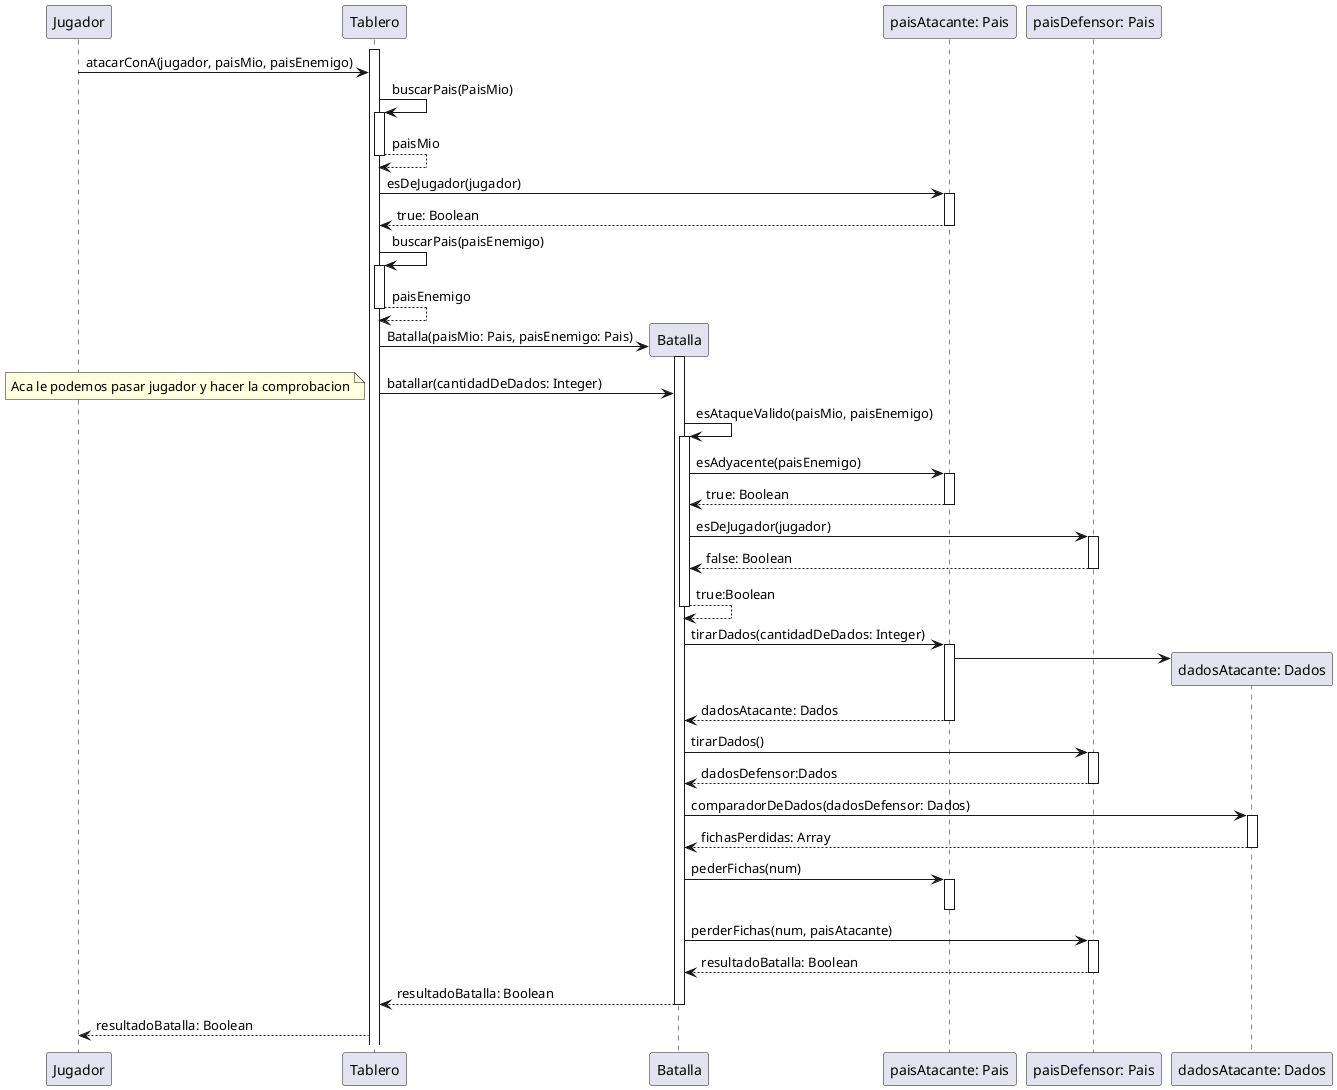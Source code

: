 @startuml DiagramaDeSecuenciaUnPaisAtacaAOtro-V0.6

Participant Jugador
Participant Tablero
Participant Batalla
Participant Pais as "paisAtacante: Pais"
Participant PaisEnemigo as "paisDefensor: Pais"
Participant DadosAtacante as "dadosAtacante: Dados"

activate Tablero
Jugador->Tablero: atacarConA(jugador, paisMio, paisEnemigo)
Tablero -> Tablero: buscarPais(PaisMio)
activate Tablero
Tablero --> Tablero: paisMio
deactivate Tablero
Tablero -> Pais: esDeJugador(jugador)
activate Pais
Pais --> Tablero: true: Boolean
deactivate Pais
Tablero -> Tablero: buscarPais(paisEnemigo)
activate Tablero
Tablero --> Tablero: paisEnemigo
deactivate Tablero
create Batalla
Tablero -> Batalla: Batalla(paisMio: Pais, paisEnemigo: Pais)
activate Batalla
Tablero -> Batalla: batallar(cantidadDeDados: Integer)
note left: Aca le podemos pasar jugador y hacer la comprobacion
Batalla -> Batalla: esAtaqueValido(paisMio, paisEnemigo)
activate Batalla
Batalla -> Pais: esAdyacente(paisEnemigo)
activate Pais
Pais --> Batalla: true: Boolean
deactivate Pais
Batalla -> PaisEnemigo: esDeJugador(jugador)
activate PaisEnemigo
PaisEnemigo --> Batalla: false: Boolean
deactivate PaisEnemigo
Batalla --> Batalla: true:Boolean
deactivate Batalla
Batalla -> Pais: tirarDados(cantidadDeDados: Integer)
activate Pais
create DadosAtacante
Pais-> DadosAtacante
Pais --> Batalla: dadosAtacante: Dados
deactivate Pais
Batalla -> PaisEnemigo: tirarDados()
activate PaisEnemigo
PaisEnemigo --> Batalla: dadosDefensor:Dados
deactivate PaisEnemigo
Batalla -> DadosAtacante: comparadorDeDados(dadosDefensor: Dados)
activate DadosAtacante
DadosAtacante --> Batalla: fichasPerdidas: Array
deactivate DadosAtacante
Batalla -> Pais: pederFichas(num)
activate Pais
deactivate Pais
Batalla -> PaisEnemigo: perderFichas(num, paisAtacante)
activate PaisEnemigo
PaisEnemigo --> Batalla: resultadoBatalla: Boolean
deactivate PaisEnemigo
Batalla --> Tablero: resultadoBatalla: Boolean
deactivate Batalla
Tablero --> Jugador: resultadoBatalla: Boolean

@enduml